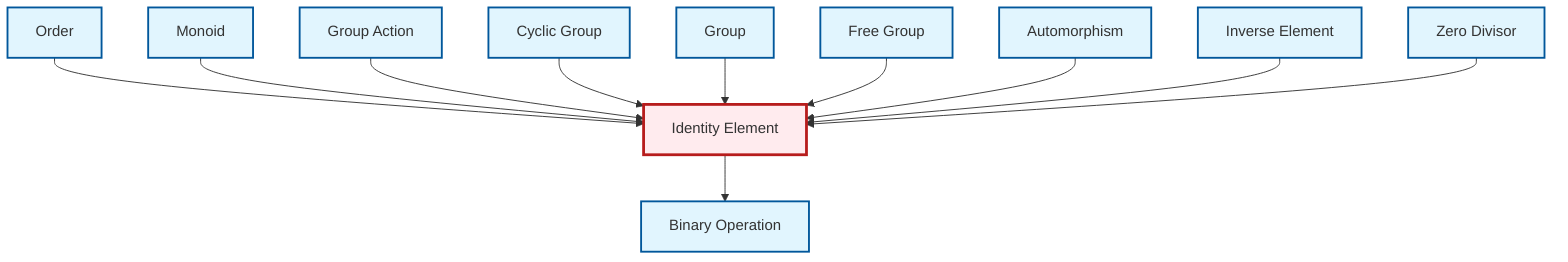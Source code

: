 graph TD
    classDef definition fill:#e1f5fe,stroke:#01579b,stroke-width:2px
    classDef theorem fill:#f3e5f5,stroke:#4a148c,stroke-width:2px
    classDef axiom fill:#fff3e0,stroke:#e65100,stroke-width:2px
    classDef example fill:#e8f5e9,stroke:#1b5e20,stroke-width:2px
    classDef current fill:#ffebee,stroke:#b71c1c,stroke-width:3px
    def-zero-divisor["Zero Divisor"]:::definition
    def-free-group["Free Group"]:::definition
    def-binary-operation["Binary Operation"]:::definition
    def-identity-element["Identity Element"]:::definition
    def-group-action["Group Action"]:::definition
    def-monoid["Monoid"]:::definition
    def-automorphism["Automorphism"]:::definition
    def-inverse-element["Inverse Element"]:::definition
    def-order["Order"]:::definition
    def-cyclic-group["Cyclic Group"]:::definition
    def-group["Group"]:::definition
    def-order --> def-identity-element
    def-identity-element --> def-binary-operation
    def-monoid --> def-identity-element
    def-group-action --> def-identity-element
    def-cyclic-group --> def-identity-element
    def-group --> def-identity-element
    def-free-group --> def-identity-element
    def-automorphism --> def-identity-element
    def-inverse-element --> def-identity-element
    def-zero-divisor --> def-identity-element
    class def-identity-element current